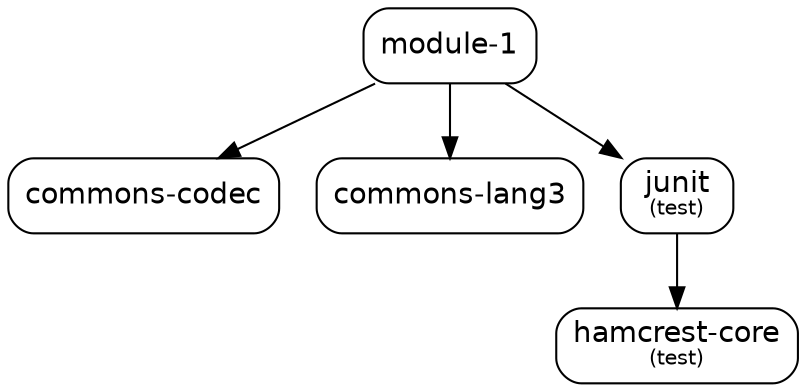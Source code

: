digraph "module-1" {
  node [shape="box",style="rounded",fontname="Helvetica",fontsize="14"]
  edge [fontsize="10",fontname="Helvetica"]

  // Node Definitions:
  "com.github.ferstl:module-1:jar"[label=<module-1>]
  "commons-codec:commons-codec:jar"[label=<commons-codec>]
  "org.apache.commons:commons-lang3:jar"[label=<commons-lang3>]
  "junit:junit:jar"[label=<junit<font point-size="10"><br/>(test)</font>>]
  "org.hamcrest:hamcrest-core:jar"[label=<hamcrest-core<font point-size="10"><br/>(test)</font>>]

  // Edge Definitions:
  "com.github.ferstl:module-1:jar" -> "commons-codec:commons-codec:jar"
  "com.github.ferstl:module-1:jar" -> "org.apache.commons:commons-lang3:jar"
  "junit:junit:jar" -> "org.hamcrest:hamcrest-core:jar"
  "com.github.ferstl:module-1:jar" -> "junit:junit:jar"
}
